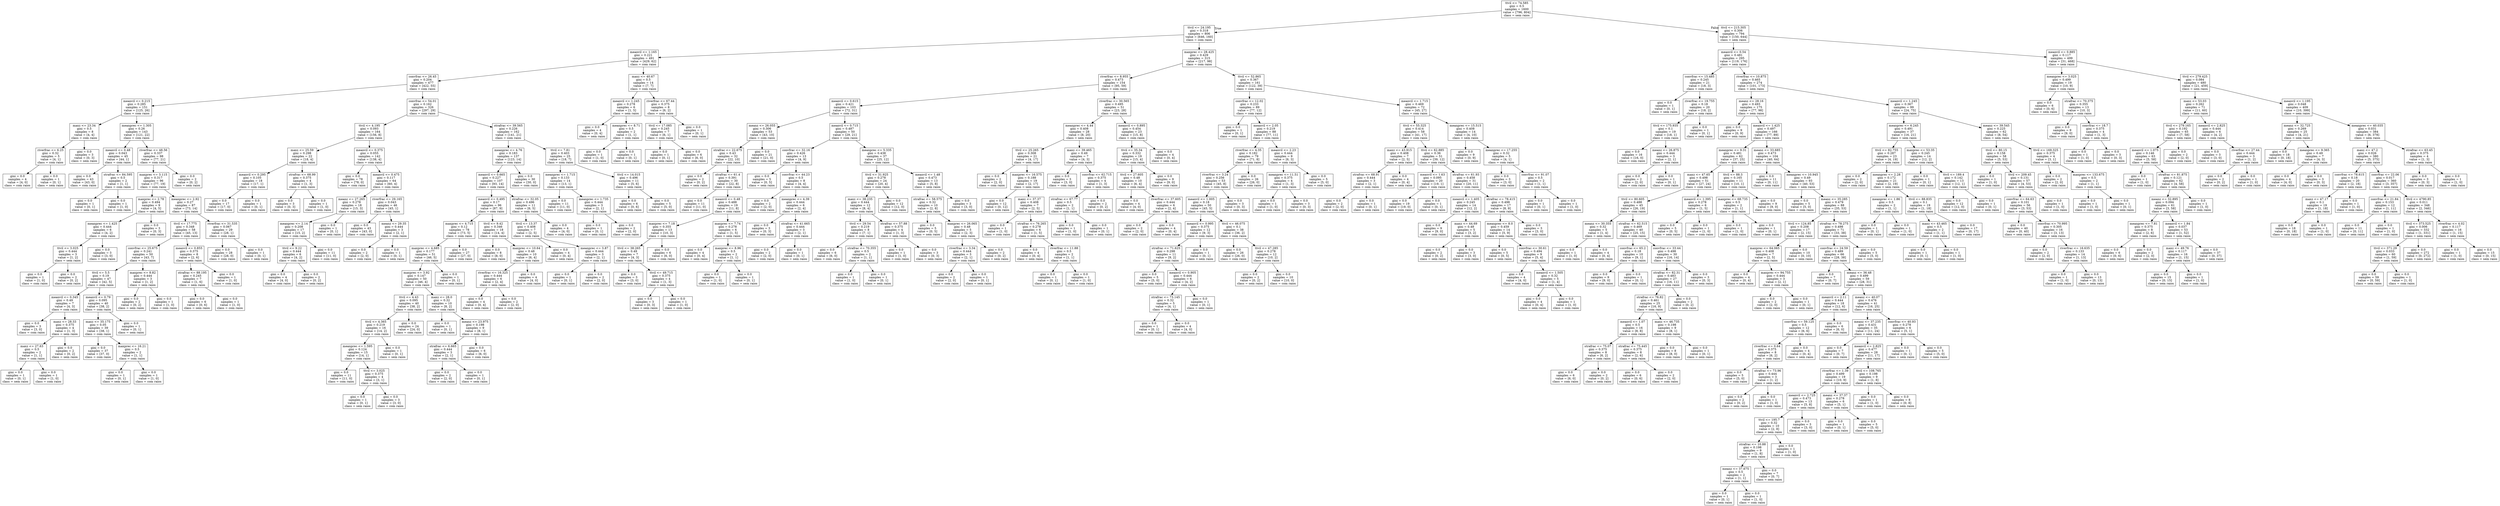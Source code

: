 digraph Tree {
node [shape=box] ;
0 [label="ttvil <= 74.585\ngini = 0.5\nsamples = 1600\nvalue = [796, 804]\nclass = sem raios"] ;
1 [label="ttvil <= 24.195\ngini = 0.318\nsamples = 806\nvalue = [646, 160]\nclass = com raios"] ;
0 -> 1 [labeldistance=2.5, labelangle=45, headlabel="True"] ;
2 [label="meanvil <= 1.165\ngini = 0.221\nsamples = 491\nvalue = [429, 62]\nclass = com raios"] ;
1 -> 2 ;
3 [label="convfrac <= 26.45\ngini = 0.204\nsamples = 477\nvalue = [422, 55]\nclass = com raios"] ;
2 -> 3 ;
4 [label="meanvil <= 0.215\ngini = 0.285\nsamples = 151\nvalue = [125, 26]\nclass = com raios"] ;
3 -> 4 ;
5 [label="maxz <= 23.34\ngini = 0.5\nsamples = 8\nvalue = [4, 4]\nclass = com raios"] ;
4 -> 5 ;
6 [label="riverfrac <= 6.25\ngini = 0.32\nsamples = 5\nvalue = [4, 1]\nclass = com raios"] ;
5 -> 6 ;
7 [label="gini = 0.0\nsamples = 4\nvalue = [4, 0]\nclass = com raios"] ;
6 -> 7 ;
8 [label="gini = 0.0\nsamples = 1\nvalue = [0, 1]\nclass = sem raios"] ;
6 -> 8 ;
9 [label="gini = 0.0\nsamples = 3\nvalue = [0, 3]\nclass = sem raios"] ;
5 -> 9 ;
10 [label="meanprec <= 1.305\ngini = 0.26\nsamples = 143\nvalue = [121, 22]\nclass = com raios"] ;
4 -> 10 ;
11 [label="meanvil <= 0.48\ngini = 0.043\nsamples = 45\nvalue = [44, 1]\nclass = com raios"] ;
10 -> 11 ;
12 [label="gini = 0.0\nsamples = 43\nvalue = [43, 0]\nclass = com raios"] ;
11 -> 12 ;
13 [label="strafrac <= 84.595\ngini = 0.5\nsamples = 2\nvalue = [1, 1]\nclass = com raios"] ;
11 -> 13 ;
14 [label="gini = 0.0\nsamples = 1\nvalue = [0, 1]\nclass = sem raios"] ;
13 -> 14 ;
15 [label="gini = 0.0\nsamples = 1\nvalue = [1, 0]\nclass = com raios"] ;
13 -> 15 ;
16 [label="riverfrac <= 48.56\ngini = 0.337\nsamples = 98\nvalue = [77, 21]\nclass = com raios"] ;
10 -> 16 ;
17 [label="maxprec <= 3.115\ngini = 0.317\nsamples = 96\nvalue = [77, 19]\nclass = com raios"] ;
16 -> 17 ;
18 [label="maxprec <= 2.78\ngini = 0.494\nsamples = 9\nvalue = [4, 5]\nclass = sem raios"] ;
17 -> 18 ;
19 [label="meanprec <= 1.425\ngini = 0.444\nsamples = 6\nvalue = [4, 2]\nclass = com raios"] ;
18 -> 19 ;
20 [label="ttvil <= 3.025\ngini = 0.444\nsamples = 3\nvalue = [1, 2]\nclass = sem raios"] ;
19 -> 20 ;
21 [label="gini = 0.0\nsamples = 1\nvalue = [1, 0]\nclass = com raios"] ;
20 -> 21 ;
22 [label="gini = 0.0\nsamples = 2\nvalue = [0, 2]\nclass = sem raios"] ;
20 -> 22 ;
23 [label="gini = 0.0\nsamples = 3\nvalue = [3, 0]\nclass = com raios"] ;
19 -> 23 ;
24 [label="gini = 0.0\nsamples = 3\nvalue = [0, 3]\nclass = sem raios"] ;
18 -> 24 ;
25 [label="meanprec <= 2.92\ngini = 0.27\nsamples = 87\nvalue = [73, 14]\nclass = com raios"] ;
17 -> 25 ;
26 [label="ttvil <= 17.775\ngini = 0.348\nsamples = 58\nvalue = [45, 13]\nclass = com raios"] ;
25 -> 26 ;
27 [label="convfrac <= 25.675\ngini = 0.241\nsamples = 50\nvalue = [43, 7]\nclass = com raios"] ;
26 -> 27 ;
28 [label="ttvil <= 5.5\ngini = 0.19\nsamples = 47\nvalue = [42, 5]\nclass = com raios"] ;
27 -> 28 ;
29 [label="meanvil <= 0.345\ngini = 0.49\nsamples = 7\nvalue = [4, 3]\nclass = com raios"] ;
28 -> 29 ;
30 [label="gini = 0.0\nsamples = 3\nvalue = [3, 0]\nclass = com raios"] ;
29 -> 30 ;
31 [label="maxz <= 28.33\ngini = 0.375\nsamples = 4\nvalue = [1, 3]\nclass = sem raios"] ;
29 -> 31 ;
32 [label="maxz <= 27.63\ngini = 0.5\nsamples = 2\nvalue = [1, 1]\nclass = com raios"] ;
31 -> 32 ;
33 [label="gini = 0.0\nsamples = 1\nvalue = [0, 1]\nclass = sem raios"] ;
32 -> 33 ;
34 [label="gini = 0.0\nsamples = 1\nvalue = [1, 0]\nclass = com raios"] ;
32 -> 34 ;
35 [label="gini = 0.0\nsamples = 2\nvalue = [0, 2]\nclass = sem raios"] ;
31 -> 35 ;
36 [label="meanvil <= 0.79\ngini = 0.095\nsamples = 40\nvalue = [38, 2]\nclass = com raios"] ;
28 -> 36 ;
37 [label="maxz <= 35.175\ngini = 0.05\nsamples = 39\nvalue = [38, 1]\nclass = com raios"] ;
36 -> 37 ;
38 [label="gini = 0.0\nsamples = 37\nvalue = [37, 0]\nclass = com raios"] ;
37 -> 38 ;
39 [label="maxprec <= 16.21\ngini = 0.5\nsamples = 2\nvalue = [1, 1]\nclass = com raios"] ;
37 -> 39 ;
40 [label="gini = 0.0\nsamples = 1\nvalue = [0, 1]\nclass = sem raios"] ;
39 -> 40 ;
41 [label="gini = 0.0\nsamples = 1\nvalue = [1, 0]\nclass = com raios"] ;
39 -> 41 ;
42 [label="gini = 0.0\nsamples = 1\nvalue = [0, 1]\nclass = sem raios"] ;
36 -> 42 ;
43 [label="maxprec <= 8.82\ngini = 0.444\nsamples = 3\nvalue = [1, 2]\nclass = sem raios"] ;
27 -> 43 ;
44 [label="gini = 0.0\nsamples = 2\nvalue = [0, 2]\nclass = sem raios"] ;
43 -> 44 ;
45 [label="gini = 0.0\nsamples = 1\nvalue = [1, 0]\nclass = com raios"] ;
43 -> 45 ;
46 [label="meanvil <= 0.855\ngini = 0.375\nsamples = 8\nvalue = [2, 6]\nclass = sem raios"] ;
26 -> 46 ;
47 [label="strafrac <= 88.195\ngini = 0.245\nsamples = 7\nvalue = [1, 6]\nclass = sem raios"] ;
46 -> 47 ;
48 [label="gini = 0.0\nsamples = 6\nvalue = [0, 6]\nclass = sem raios"] ;
47 -> 48 ;
49 [label="gini = 0.0\nsamples = 1\nvalue = [1, 0]\nclass = com raios"] ;
47 -> 49 ;
50 [label="gini = 0.0\nsamples = 1\nvalue = [1, 0]\nclass = com raios"] ;
46 -> 50 ;
51 [label="riverfrac <= 31.535\ngini = 0.067\nsamples = 29\nvalue = [28, 1]\nclass = com raios"] ;
25 -> 51 ;
52 [label="gini = 0.0\nsamples = 28\nvalue = [28, 0]\nclass = com raios"] ;
51 -> 52 ;
53 [label="gini = 0.0\nsamples = 1\nvalue = [0, 1]\nclass = sem raios"] ;
51 -> 53 ;
54 [label="gini = 0.0\nsamples = 2\nvalue = [0, 2]\nclass = sem raios"] ;
16 -> 54 ;
55 [label="convfrac <= 54.01\ngini = 0.162\nsamples = 326\nvalue = [297, 29]\nclass = com raios"] ;
3 -> 55 ;
56 [label="ttvil <= 4.195\ngini = 0.093\nsamples = 164\nvalue = [156, 8]\nclass = com raios"] ;
55 -> 56 ;
57 [label="maxz <= 25.59\ngini = 0.298\nsamples = 22\nvalue = [18, 4]\nclass = com raios"] ;
56 -> 57 ;
58 [label="meanvil <= 0.295\ngini = 0.105\nsamples = 18\nvalue = [17, 1]\nclass = com raios"] ;
57 -> 58 ;
59 [label="gini = 0.0\nsamples = 17\nvalue = [17, 0]\nclass = com raios"] ;
58 -> 59 ;
60 [label="gini = 0.0\nsamples = 1\nvalue = [0, 1]\nclass = sem raios"] ;
58 -> 60 ;
61 [label="strafrac <= 68.99\ngini = 0.375\nsamples = 4\nvalue = [1, 3]\nclass = sem raios"] ;
57 -> 61 ;
62 [label="gini = 0.0\nsamples = 3\nvalue = [0, 3]\nclass = sem raios"] ;
61 -> 62 ;
63 [label="gini = 0.0\nsamples = 1\nvalue = [1, 0]\nclass = com raios"] ;
61 -> 63 ;
64 [label="meanvil <= 0.375\ngini = 0.055\nsamples = 142\nvalue = [138, 4]\nclass = com raios"] ;
56 -> 64 ;
65 [label="gini = 0.0\nsamples = 78\nvalue = [78, 0]\nclass = com raios"] ;
64 -> 65 ;
66 [label="meanvil <= 0.475\ngini = 0.117\nsamples = 64\nvalue = [60, 4]\nclass = com raios"] ;
64 -> 66 ;
67 [label="meanz <= 27.265\ngini = 0.278\nsamples = 18\nvalue = [15, 3]\nclass = com raios"] ;
66 -> 67 ;
68 [label="meanprec <= 2.14\ngini = 0.208\nsamples = 17\nvalue = [15, 2]\nclass = com raios"] ;
67 -> 68 ;
69 [label="ttvil <= 9.22\ngini = 0.444\nsamples = 6\nvalue = [4, 2]\nclass = com raios"] ;
68 -> 69 ;
70 [label="gini = 0.0\nsamples = 4\nvalue = [4, 0]\nclass = com raios"] ;
69 -> 70 ;
71 [label="gini = 0.0\nsamples = 2\nvalue = [0, 2]\nclass = sem raios"] ;
69 -> 71 ;
72 [label="gini = 0.0\nsamples = 11\nvalue = [11, 0]\nclass = com raios"] ;
68 -> 72 ;
73 [label="gini = 0.0\nsamples = 1\nvalue = [0, 1]\nclass = sem raios"] ;
67 -> 73 ;
74 [label="riverfrac <= 29.165\ngini = 0.043\nsamples = 46\nvalue = [45, 1]\nclass = com raios"] ;
66 -> 74 ;
75 [label="gini = 0.0\nsamples = 43\nvalue = [43, 0]\nclass = com raios"] ;
74 -> 75 ;
76 [label="meanz <= 29.35\ngini = 0.444\nsamples = 3\nvalue = [2, 1]\nclass = com raios"] ;
74 -> 76 ;
77 [label="gini = 0.0\nsamples = 2\nvalue = [2, 0]\nclass = com raios"] ;
76 -> 77 ;
78 [label="gini = 0.0\nsamples = 1\nvalue = [0, 1]\nclass = sem raios"] ;
76 -> 78 ;
79 [label="strafrac <= 39.565\ngini = 0.226\nsamples = 162\nvalue = [141, 21]\nclass = com raios"] ;
55 -> 79 ;
80 [label="meanprec <= 4.76\ngini = 0.183\nsamples = 137\nvalue = [123, 14]\nclass = com raios"] ;
79 -> 80 ;
81 [label="meanvil <= 0.665\ngini = 0.227\nsamples = 107\nvalue = [93, 14]\nclass = com raios"] ;
80 -> 81 ;
82 [label="meanvil <= 0.495\ngini = 0.17\nsamples = 96\nvalue = [87, 9]\nclass = com raios"] ;
81 -> 82 ;
83 [label="maxprec <= 4.715\ngini = 0.12\nsamples = 78\nvalue = [73, 5]\nclass = com raios"] ;
82 -> 83 ;
84 [label="maxprec <= 4.685\ngini = 0.177\nsamples = 51\nvalue = [46, 5]\nclass = com raios"] ;
83 -> 84 ;
85 [label="maxprec <= 3.92\ngini = 0.147\nsamples = 50\nvalue = [46, 4]\nclass = com raios"] ;
84 -> 85 ;
86 [label="ttvil <= 4.43\ngini = 0.095\nsamples = 40\nvalue = [38, 2]\nclass = com raios"] ;
85 -> 86 ;
87 [label="ttvil <= 4.365\ngini = 0.219\nsamples = 16\nvalue = [14, 2]\nclass = com raios"] ;
86 -> 87 ;
88 [label="meanprec <= 1.595\ngini = 0.124\nsamples = 15\nvalue = [14, 1]\nclass = com raios"] ;
87 -> 88 ;
89 [label="gini = 0.0\nsamples = 11\nvalue = [11, 0]\nclass = com raios"] ;
88 -> 89 ;
90 [label="ttvil <= 3.025\ngini = 0.375\nsamples = 4\nvalue = [3, 1]\nclass = com raios"] ;
88 -> 90 ;
91 [label="gini = 0.0\nsamples = 1\nvalue = [0, 1]\nclass = sem raios"] ;
90 -> 91 ;
92 [label="gini = 0.0\nsamples = 3\nvalue = [3, 0]\nclass = com raios"] ;
90 -> 92 ;
93 [label="gini = 0.0\nsamples = 1\nvalue = [0, 1]\nclass = sem raios"] ;
87 -> 93 ;
94 [label="gini = 0.0\nsamples = 24\nvalue = [24, 0]\nclass = com raios"] ;
86 -> 94 ;
95 [label="maxz <= 28.0\ngini = 0.32\nsamples = 10\nvalue = [8, 2]\nclass = com raios"] ;
85 -> 95 ;
96 [label="gini = 0.0\nsamples = 1\nvalue = [0, 1]\nclass = sem raios"] ;
95 -> 96 ;
97 [label="meanz <= 23.975\ngini = 0.198\nsamples = 9\nvalue = [8, 1]\nclass = com raios"] ;
95 -> 97 ;
98 [label="strafrac <= 6.665\ngini = 0.444\nsamples = 3\nvalue = [2, 1]\nclass = com raios"] ;
97 -> 98 ;
99 [label="gini = 0.0\nsamples = 2\nvalue = [2, 0]\nclass = com raios"] ;
98 -> 99 ;
100 [label="gini = 0.0\nsamples = 1\nvalue = [0, 1]\nclass = sem raios"] ;
98 -> 100 ;
101 [label="gini = 0.0\nsamples = 6\nvalue = [6, 0]\nclass = com raios"] ;
97 -> 101 ;
102 [label="gini = 0.0\nsamples = 1\nvalue = [0, 1]\nclass = sem raios"] ;
84 -> 102 ;
103 [label="gini = 0.0\nsamples = 27\nvalue = [27, 0]\nclass = com raios"] ;
83 -> 103 ;
104 [label="ttvil <= 9.42\ngini = 0.346\nsamples = 18\nvalue = [14, 4]\nclass = com raios"] ;
82 -> 104 ;
105 [label="gini = 0.0\nsamples = 8\nvalue = [8, 0]\nclass = com raios"] ;
104 -> 105 ;
106 [label="maxprec <= 10.64\ngini = 0.48\nsamples = 10\nvalue = [6, 4]\nclass = com raios"] ;
104 -> 106 ;
107 [label="riverfrac <= 16.325\ngini = 0.444\nsamples = 6\nvalue = [2, 4]\nclass = sem raios"] ;
106 -> 107 ;
108 [label="gini = 0.0\nsamples = 4\nvalue = [0, 4]\nclass = sem raios"] ;
107 -> 108 ;
109 [label="gini = 0.0\nsamples = 2\nvalue = [2, 0]\nclass = com raios"] ;
107 -> 109 ;
110 [label="gini = 0.0\nsamples = 4\nvalue = [4, 0]\nclass = com raios"] ;
106 -> 110 ;
111 [label="strafrac <= 32.05\ngini = 0.496\nsamples = 11\nvalue = [6, 5]\nclass = com raios"] ;
81 -> 111 ;
112 [label="ttvil <= 13.37\ngini = 0.408\nsamples = 7\nvalue = [2, 5]\nclass = sem raios"] ;
111 -> 112 ;
113 [label="gini = 0.0\nsamples = 4\nvalue = [0, 4]\nclass = sem raios"] ;
112 -> 113 ;
114 [label="meanprec <= 3.87\ngini = 0.444\nsamples = 3\nvalue = [2, 1]\nclass = com raios"] ;
112 -> 114 ;
115 [label="gini = 0.0\nsamples = 1\nvalue = [0, 1]\nclass = sem raios"] ;
114 -> 115 ;
116 [label="gini = 0.0\nsamples = 2\nvalue = [2, 0]\nclass = com raios"] ;
114 -> 116 ;
117 [label="gini = 0.0\nsamples = 4\nvalue = [4, 0]\nclass = com raios"] ;
111 -> 117 ;
118 [label="gini = 0.0\nsamples = 30\nvalue = [30, 0]\nclass = com raios"] ;
80 -> 118 ;
119 [label="ttvil <= 7.81\ngini = 0.403\nsamples = 25\nvalue = [18, 7]\nclass = com raios"] ;
79 -> 119 ;
120 [label="meanprec <= 1.715\ngini = 0.133\nsamples = 14\nvalue = [13, 1]\nclass = com raios"] ;
119 -> 120 ;
121 [label="gini = 0.0\nsamples = 11\nvalue = [11, 0]\nclass = com raios"] ;
120 -> 121 ;
122 [label="meanprec <= 1.735\ngini = 0.444\nsamples = 3\nvalue = [2, 1]\nclass = com raios"] ;
120 -> 122 ;
123 [label="gini = 0.0\nsamples = 1\nvalue = [0, 1]\nclass = sem raios"] ;
122 -> 123 ;
124 [label="gini = 0.0\nsamples = 2\nvalue = [2, 0]\nclass = com raios"] ;
122 -> 124 ;
125 [label="ttvil <= 14.015\ngini = 0.496\nsamples = 11\nvalue = [5, 6]\nclass = sem raios"] ;
119 -> 125 ;
126 [label="gini = 0.0\nsamples = 6\nvalue = [0, 6]\nclass = sem raios"] ;
125 -> 126 ;
127 [label="gini = 0.0\nsamples = 5\nvalue = [5, 0]\nclass = com raios"] ;
125 -> 127 ;
128 [label="maxz <= 40.67\ngini = 0.5\nsamples = 14\nvalue = [7, 7]\nclass = com raios"] ;
2 -> 128 ;
129 [label="meanvil <= 1.245\ngini = 0.278\nsamples = 6\nvalue = [1, 5]\nclass = sem raios"] ;
128 -> 129 ;
130 [label="gini = 0.0\nsamples = 4\nvalue = [0, 4]\nclass = sem raios"] ;
129 -> 130 ;
131 [label="meanprec <= 8.71\ngini = 0.5\nsamples = 2\nvalue = [1, 1]\nclass = com raios"] ;
129 -> 131 ;
132 [label="gini = 0.0\nsamples = 1\nvalue = [1, 0]\nclass = com raios"] ;
131 -> 132 ;
133 [label="gini = 0.0\nsamples = 1\nvalue = [0, 1]\nclass = sem raios"] ;
131 -> 133 ;
134 [label="riverfrac <= 67.44\ngini = 0.375\nsamples = 8\nvalue = [6, 2]\nclass = com raios"] ;
128 -> 134 ;
135 [label="ttvil <= 17.085\ngini = 0.245\nsamples = 7\nvalue = [6, 1]\nclass = com raios"] ;
134 -> 135 ;
136 [label="gini = 0.0\nsamples = 1\nvalue = [0, 1]\nclass = sem raios"] ;
135 -> 136 ;
137 [label="gini = 0.0\nsamples = 6\nvalue = [6, 0]\nclass = com raios"] ;
135 -> 137 ;
138 [label="gini = 0.0\nsamples = 1\nvalue = [0, 1]\nclass = sem raios"] ;
134 -> 138 ;
139 [label="maxprec <= 28.425\ngini = 0.429\nsamples = 315\nvalue = [217, 98]\nclass = com raios"] ;
1 -> 139 ;
140 [label="riverfrac <= 8.955\ngini = 0.473\nsamples = 154\nvalue = [95, 59]\nclass = com raios"] ;
139 -> 140 ;
141 [label="meanvil <= 0.615\ngini = 0.421\nsamples = 103\nvalue = [72, 31]\nclass = com raios"] ;
140 -> 141 ;
142 [label="meanz <= 26.055\ngini = 0.306\nsamples = 53\nvalue = [43, 10]\nclass = com raios"] ;
141 -> 142 ;
143 [label="strafrac <= 22.675\ngini = 0.43\nsamples = 32\nvalue = [22, 10]\nclass = com raios"] ;
142 -> 143 ;
144 [label="gini = 0.0\nsamples = 2\nvalue = [0, 2]\nclass = sem raios"] ;
143 -> 144 ;
145 [label="strafrac <= 61.4\ngini = 0.391\nsamples = 30\nvalue = [22, 8]\nclass = com raios"] ;
143 -> 145 ;
146 [label="gini = 0.0\nsamples = 11\nvalue = [11, 0]\nclass = com raios"] ;
145 -> 146 ;
147 [label="meanvil <= 0.48\ngini = 0.488\nsamples = 19\nvalue = [11, 8]\nclass = com raios"] ;
145 -> 147 ;
148 [label="maxprec <= 7.18\ngini = 0.355\nsamples = 13\nvalue = [10, 3]\nclass = com raios"] ;
147 -> 148 ;
149 [label="ttvil <= 38.265\ngini = 0.49\nsamples = 7\nvalue = [4, 3]\nclass = com raios"] ;
148 -> 149 ;
150 [label="gini = 0.0\nsamples = 3\nvalue = [3, 0]\nclass = com raios"] ;
149 -> 150 ;
151 [label="ttvil <= 49.715\ngini = 0.375\nsamples = 4\nvalue = [1, 3]\nclass = sem raios"] ;
149 -> 151 ;
152 [label="gini = 0.0\nsamples = 3\nvalue = [0, 3]\nclass = sem raios"] ;
151 -> 152 ;
153 [label="gini = 0.0\nsamples = 1\nvalue = [1, 0]\nclass = com raios"] ;
151 -> 153 ;
154 [label="gini = 0.0\nsamples = 6\nvalue = [6, 0]\nclass = com raios"] ;
148 -> 154 ;
155 [label="maxprec <= 7.74\ngini = 0.278\nsamples = 6\nvalue = [1, 5]\nclass = sem raios"] ;
147 -> 155 ;
156 [label="gini = 0.0\nsamples = 4\nvalue = [0, 4]\nclass = sem raios"] ;
155 -> 156 ;
157 [label="maxprec <= 8.96\ngini = 0.5\nsamples = 2\nvalue = [1, 1]\nclass = com raios"] ;
155 -> 157 ;
158 [label="gini = 0.0\nsamples = 1\nvalue = [1, 0]\nclass = com raios"] ;
157 -> 158 ;
159 [label="gini = 0.0\nsamples = 1\nvalue = [0, 1]\nclass = sem raios"] ;
157 -> 159 ;
160 [label="gini = 0.0\nsamples = 21\nvalue = [21, 0]\nclass = com raios"] ;
142 -> 160 ;
161 [label="meanvil <= 0.715\ngini = 0.487\nsamples = 50\nvalue = [29, 21]\nclass = com raios"] ;
141 -> 161 ;
162 [label="convfrac <= 32.16\ngini = 0.426\nsamples = 13\nvalue = [4, 9]\nclass = sem raios"] ;
161 -> 162 ;
163 [label="gini = 0.0\nsamples = 5\nvalue = [0, 5]\nclass = sem raios"] ;
162 -> 163 ;
164 [label="convfrac <= 44.23\ngini = 0.5\nsamples = 8\nvalue = [4, 4]\nclass = com raios"] ;
162 -> 164 ;
165 [label="gini = 0.0\nsamples = 2\nvalue = [2, 0]\nclass = com raios"] ;
164 -> 165 ;
166 [label="meanprec <= 4.39\ngini = 0.444\nsamples = 6\nvalue = [2, 4]\nclass = sem raios"] ;
164 -> 166 ;
167 [label="gini = 0.0\nsamples = 3\nvalue = [0, 3]\nclass = sem raios"] ;
166 -> 167 ;
168 [label="strafrac <= 41.665\ngini = 0.444\nsamples = 3\nvalue = [2, 1]\nclass = com raios"] ;
166 -> 168 ;
169 [label="gini = 0.0\nsamples = 2\nvalue = [2, 0]\nclass = com raios"] ;
168 -> 169 ;
170 [label="gini = 0.0\nsamples = 1\nvalue = [0, 1]\nclass = sem raios"] ;
168 -> 170 ;
171 [label="meanprec <= 5.335\ngini = 0.438\nsamples = 37\nvalue = [25, 12]\nclass = com raios"] ;
161 -> 171 ;
172 [label="ttvil <= 31.925\ngini = 0.278\nsamples = 24\nvalue = [20, 4]\nclass = com raios"] ;
171 -> 172 ;
173 [label="maxz <= 38.235\ngini = 0.444\nsamples = 12\nvalue = [8, 4]\nclass = com raios"] ;
172 -> 173 ;
174 [label="ttvil <= 29.54\ngini = 0.219\nsamples = 8\nvalue = [7, 1]\nclass = com raios"] ;
173 -> 174 ;
175 [label="gini = 0.0\nsamples = 6\nvalue = [6, 0]\nclass = com raios"] ;
174 -> 175 ;
176 [label="strafrac <= 70.355\ngini = 0.5\nsamples = 2\nvalue = [1, 1]\nclass = com raios"] ;
174 -> 176 ;
177 [label="gini = 0.0\nsamples = 1\nvalue = [1, 0]\nclass = com raios"] ;
176 -> 177 ;
178 [label="gini = 0.0\nsamples = 1\nvalue = [0, 1]\nclass = sem raios"] ;
176 -> 178 ;
179 [label="strafrac <= 57.88\ngini = 0.375\nsamples = 4\nvalue = [1, 3]\nclass = sem raios"] ;
173 -> 179 ;
180 [label="gini = 0.0\nsamples = 1\nvalue = [1, 0]\nclass = com raios"] ;
179 -> 180 ;
181 [label="gini = 0.0\nsamples = 3\nvalue = [0, 3]\nclass = sem raios"] ;
179 -> 181 ;
182 [label="gini = 0.0\nsamples = 12\nvalue = [12, 0]\nclass = com raios"] ;
172 -> 182 ;
183 [label="meanvil <= 1.48\ngini = 0.473\nsamples = 13\nvalue = [5, 8]\nclass = sem raios"] ;
171 -> 183 ;
184 [label="strafrac <= 58.575\ngini = 0.32\nsamples = 10\nvalue = [2, 8]\nclass = sem raios"] ;
183 -> 184 ;
185 [label="gini = 0.0\nsamples = 5\nvalue = [0, 5]\nclass = sem raios"] ;
184 -> 185 ;
186 [label="maxprec <= 26.065\ngini = 0.48\nsamples = 5\nvalue = [2, 3]\nclass = sem raios"] ;
184 -> 186 ;
187 [label="riverfrac <= 3.34\ngini = 0.444\nsamples = 3\nvalue = [2, 1]\nclass = com raios"] ;
186 -> 187 ;
188 [label="gini = 0.0\nsamples = 2\nvalue = [2, 0]\nclass = com raios"] ;
187 -> 188 ;
189 [label="gini = 0.0\nsamples = 1\nvalue = [0, 1]\nclass = sem raios"] ;
187 -> 189 ;
190 [label="gini = 0.0\nsamples = 2\nvalue = [0, 2]\nclass = sem raios"] ;
186 -> 190 ;
191 [label="gini = 0.0\nsamples = 3\nvalue = [3, 0]\nclass = com raios"] ;
183 -> 191 ;
192 [label="riverfrac <= 30.565\ngini = 0.495\nsamples = 51\nvalue = [23, 28]\nclass = sem raios"] ;
140 -> 192 ;
193 [label="meanprec <= 4.44\ngini = 0.408\nsamples = 28\nvalue = [8, 20]\nclass = sem raios"] ;
192 -> 193 ;
194 [label="ttvil <= 25.265\ngini = 0.308\nsamples = 21\nvalue = [4, 17]\nclass = sem raios"] ;
193 -> 194 ;
195 [label="gini = 0.0\nsamples = 2\nvalue = [2, 0]\nclass = com raios"] ;
194 -> 195 ;
196 [label="maxprec <= 16.575\ngini = 0.188\nsamples = 19\nvalue = [2, 17]\nclass = sem raios"] ;
194 -> 196 ;
197 [label="gini = 0.0\nsamples = 12\nvalue = [0, 12]\nclass = sem raios"] ;
196 -> 197 ;
198 [label="maxz <= 37.37\ngini = 0.408\nsamples = 7\nvalue = [2, 5]\nclass = sem raios"] ;
196 -> 198 ;
199 [label="gini = 0.0\nsamples = 1\nvalue = [1, 0]\nclass = com raios"] ;
198 -> 199 ;
200 [label="strafrac <= 76.265\ngini = 0.278\nsamples = 6\nvalue = [1, 5]\nclass = sem raios"] ;
198 -> 200 ;
201 [label="gini = 0.0\nsamples = 4\nvalue = [0, 4]\nclass = sem raios"] ;
200 -> 201 ;
202 [label="riverfrac <= 11.88\ngini = 0.5\nsamples = 2\nvalue = [1, 1]\nclass = com raios"] ;
200 -> 202 ;
203 [label="gini = 0.0\nsamples = 1\nvalue = [0, 1]\nclass = sem raios"] ;
202 -> 203 ;
204 [label="gini = 0.0\nsamples = 1\nvalue = [1, 0]\nclass = com raios"] ;
202 -> 204 ;
205 [label="maxz <= 39.465\ngini = 0.49\nsamples = 7\nvalue = [4, 3]\nclass = com raios"] ;
193 -> 205 ;
206 [label="gini = 0.0\nsamples = 3\nvalue = [3, 0]\nclass = com raios"] ;
205 -> 206 ;
207 [label="convfrac <= 62.715\ngini = 0.375\nsamples = 4\nvalue = [1, 3]\nclass = sem raios"] ;
205 -> 207 ;
208 [label="strafrac <= 67.77\ngini = 0.5\nsamples = 2\nvalue = [1, 1]\nclass = com raios"] ;
207 -> 208 ;
209 [label="gini = 0.0\nsamples = 1\nvalue = [1, 0]\nclass = com raios"] ;
208 -> 209 ;
210 [label="gini = 0.0\nsamples = 1\nvalue = [0, 1]\nclass = sem raios"] ;
208 -> 210 ;
211 [label="gini = 0.0\nsamples = 2\nvalue = [0, 2]\nclass = sem raios"] ;
207 -> 211 ;
212 [label="meanvil <= 0.895\ngini = 0.454\nsamples = 23\nvalue = [15, 8]\nclass = com raios"] ;
192 -> 212 ;
213 [label="ttvil <= 35.34\ngini = 0.332\nsamples = 19\nvalue = [15, 4]\nclass = com raios"] ;
212 -> 213 ;
214 [label="ttvil <= 27.605\ngini = 0.48\nsamples = 10\nvalue = [6, 4]\nclass = com raios"] ;
213 -> 214 ;
215 [label="gini = 0.0\nsamples = 4\nvalue = [4, 0]\nclass = com raios"] ;
214 -> 215 ;
216 [label="riverfrac <= 37.605\ngini = 0.444\nsamples = 6\nvalue = [2, 4]\nclass = sem raios"] ;
214 -> 216 ;
217 [label="gini = 0.0\nsamples = 2\nvalue = [2, 0]\nclass = com raios"] ;
216 -> 217 ;
218 [label="gini = 0.0\nsamples = 4\nvalue = [0, 4]\nclass = sem raios"] ;
216 -> 218 ;
219 [label="gini = 0.0\nsamples = 9\nvalue = [9, 0]\nclass = com raios"] ;
213 -> 219 ;
220 [label="gini = 0.0\nsamples = 4\nvalue = [0, 4]\nclass = sem raios"] ;
212 -> 220 ;
221 [label="ttvil <= 52.865\ngini = 0.367\nsamples = 161\nvalue = [122, 39]\nclass = com raios"] ;
139 -> 221 ;
222 [label="convfrac <= 12.02\ngini = 0.233\nsamples = 89\nvalue = [77, 12]\nclass = com raios"] ;
221 -> 222 ;
223 [label="gini = 0.0\nsamples = 1\nvalue = [0, 1]\nclass = sem raios"] ;
222 -> 223 ;
224 [label="meanvil <= 2.05\ngini = 0.219\nsamples = 88\nvalue = [77, 11]\nclass = com raios"] ;
222 -> 224 ;
225 [label="riverfrac <= 4.35\ngini = 0.182\nsamples = 79\nvalue = [71, 8]\nclass = com raios"] ;
224 -> 225 ;
226 [label="riverfrac <= 3.24\ngini = 0.256\nsamples = 53\nvalue = [45, 8]\nclass = com raios"] ;
225 -> 226 ;
227 [label="meanvil <= 1.005\ngini = 0.18\nsamples = 50\nvalue = [45, 5]\nclass = com raios"] ;
226 -> 227 ;
228 [label="meanvil <= 0.995\ngini = 0.375\nsamples = 12\nvalue = [9, 3]\nclass = com raios"] ;
227 -> 228 ;
229 [label="strafrac <= 71.625\ngini = 0.298\nsamples = 11\nvalue = [9, 2]\nclass = com raios"] ;
228 -> 229 ;
230 [label="gini = 0.0\nsamples = 5\nvalue = [5, 0]\nclass = com raios"] ;
229 -> 230 ;
231 [label="meanvil <= 0.905\ngini = 0.444\nsamples = 6\nvalue = [4, 2]\nclass = com raios"] ;
229 -> 231 ;
232 [label="strafrac <= 73.145\ngini = 0.32\nsamples = 5\nvalue = [4, 1]\nclass = com raios"] ;
231 -> 232 ;
233 [label="gini = 0.0\nsamples = 1\nvalue = [0, 1]\nclass = sem raios"] ;
232 -> 233 ;
234 [label="gini = 0.0\nsamples = 4\nvalue = [4, 0]\nclass = com raios"] ;
232 -> 234 ;
235 [label="gini = 0.0\nsamples = 1\nvalue = [0, 1]\nclass = sem raios"] ;
231 -> 235 ;
236 [label="gini = 0.0\nsamples = 1\nvalue = [0, 1]\nclass = sem raios"] ;
228 -> 236 ;
237 [label="ttvil <= 46.075\ngini = 0.1\nsamples = 38\nvalue = [36, 2]\nclass = com raios"] ;
227 -> 237 ;
238 [label="gini = 0.0\nsamples = 26\nvalue = [26, 0]\nclass = com raios"] ;
237 -> 238 ;
239 [label="ttvil <= 47.285\ngini = 0.278\nsamples = 12\nvalue = [10, 2]\nclass = com raios"] ;
237 -> 239 ;
240 [label="gini = 0.0\nsamples = 2\nvalue = [0, 2]\nclass = sem raios"] ;
239 -> 240 ;
241 [label="gini = 0.0\nsamples = 10\nvalue = [10, 0]\nclass = com raios"] ;
239 -> 241 ;
242 [label="gini = 0.0\nsamples = 3\nvalue = [0, 3]\nclass = sem raios"] ;
226 -> 242 ;
243 [label="gini = 0.0\nsamples = 26\nvalue = [26, 0]\nclass = com raios"] ;
225 -> 243 ;
244 [label="meanvil <= 2.23\ngini = 0.444\nsamples = 9\nvalue = [6, 3]\nclass = com raios"] ;
224 -> 244 ;
245 [label="meanprec <= 11.51\ngini = 0.375\nsamples = 4\nvalue = [1, 3]\nclass = sem raios"] ;
244 -> 245 ;
246 [label="gini = 0.0\nsamples = 1\nvalue = [1, 0]\nclass = com raios"] ;
245 -> 246 ;
247 [label="gini = 0.0\nsamples = 3\nvalue = [0, 3]\nclass = sem raios"] ;
245 -> 247 ;
248 [label="gini = 0.0\nsamples = 5\nvalue = [5, 0]\nclass = com raios"] ;
244 -> 248 ;
249 [label="meanvil <= 1.715\ngini = 0.469\nsamples = 72\nvalue = [45, 27]\nclass = com raios"] ;
221 -> 249 ;
250 [label="ttvil <= 55.325\ngini = 0.414\nsamples = 58\nvalue = [41, 17]\nclass = com raios"] ;
249 -> 250 ;
251 [label="maxz <= 43.915\ngini = 0.408\nsamples = 7\nvalue = [2, 5]\nclass = sem raios"] ;
250 -> 251 ;
252 [label="strafrac <= 68.91\ngini = 0.444\nsamples = 3\nvalue = [2, 1]\nclass = com raios"] ;
251 -> 252 ;
253 [label="gini = 0.0\nsamples = 2\nvalue = [2, 0]\nclass = com raios"] ;
252 -> 253 ;
254 [label="gini = 0.0\nsamples = 1\nvalue = [0, 1]\nclass = sem raios"] ;
252 -> 254 ;
255 [label="gini = 0.0\nsamples = 4\nvalue = [0, 4]\nclass = sem raios"] ;
251 -> 255 ;
256 [label="ttvil <= 62.885\ngini = 0.36\nsamples = 51\nvalue = [39, 12]\nclass = com raios"] ;
250 -> 256 ;
257 [label="meanvil <= 1.63\ngini = 0.095\nsamples = 20\nvalue = [19, 1]\nclass = com raios"] ;
256 -> 257 ;
258 [label="gini = 0.0\nsamples = 19\nvalue = [19, 0]\nclass = com raios"] ;
257 -> 258 ;
259 [label="gini = 0.0\nsamples = 1\nvalue = [0, 1]\nclass = sem raios"] ;
257 -> 259 ;
260 [label="strafrac <= 61.93\ngini = 0.458\nsamples = 31\nvalue = [20, 11]\nclass = com raios"] ;
256 -> 260 ;
261 [label="meanvil <= 1.405\ngini = 0.245\nsamples = 14\nvalue = [12, 2]\nclass = com raios"] ;
260 -> 261 ;
262 [label="gini = 0.0\nsamples = 9\nvalue = [9, 0]\nclass = com raios"] ;
261 -> 262 ;
263 [label="maxz <= 44.69\ngini = 0.48\nsamples = 5\nvalue = [3, 2]\nclass = com raios"] ;
261 -> 263 ;
264 [label="gini = 0.0\nsamples = 2\nvalue = [0, 2]\nclass = sem raios"] ;
263 -> 264 ;
265 [label="gini = 0.0\nsamples = 3\nvalue = [3, 0]\nclass = com raios"] ;
263 -> 265 ;
266 [label="strafrac <= 78.415\ngini = 0.498\nsamples = 17\nvalue = [8, 9]\nclass = sem raios"] ;
260 -> 266 ;
267 [label="meanprec <= 8.0\ngini = 0.459\nsamples = 14\nvalue = [5, 9]\nclass = sem raios"] ;
266 -> 267 ;
268 [label="gini = 0.0\nsamples = 5\nvalue = [0, 5]\nclass = sem raios"] ;
267 -> 268 ;
269 [label="convfrac <= 30.61\ngini = 0.494\nsamples = 9\nvalue = [5, 4]\nclass = com raios"] ;
267 -> 269 ;
270 [label="gini = 0.0\nsamples = 4\nvalue = [4, 0]\nclass = com raios"] ;
269 -> 270 ;
271 [label="meanvil <= 1.505\ngini = 0.32\nsamples = 5\nvalue = [1, 4]\nclass = sem raios"] ;
269 -> 271 ;
272 [label="gini = 0.0\nsamples = 4\nvalue = [0, 4]\nclass = sem raios"] ;
271 -> 272 ;
273 [label="gini = 0.0\nsamples = 1\nvalue = [1, 0]\nclass = com raios"] ;
271 -> 273 ;
274 [label="gini = 0.0\nsamples = 3\nvalue = [3, 0]\nclass = com raios"] ;
266 -> 274 ;
275 [label="meanprec <= 15.515\ngini = 0.408\nsamples = 14\nvalue = [4, 10]\nclass = sem raios"] ;
249 -> 275 ;
276 [label="gini = 0.0\nsamples = 9\nvalue = [0, 9]\nclass = sem raios"] ;
275 -> 276 ;
277 [label="meanprec <= 17.255\ngini = 0.32\nsamples = 5\nvalue = [4, 1]\nclass = com raios"] ;
275 -> 277 ;
278 [label="gini = 0.0\nsamples = 3\nvalue = [3, 0]\nclass = com raios"] ;
277 -> 278 ;
279 [label="convfrac <= 91.07\ngini = 0.5\nsamples = 2\nvalue = [1, 1]\nclass = com raios"] ;
277 -> 279 ;
280 [label="gini = 0.0\nsamples = 1\nvalue = [0, 1]\nclass = sem raios"] ;
279 -> 280 ;
281 [label="gini = 0.0\nsamples = 1\nvalue = [1, 0]\nclass = com raios"] ;
279 -> 281 ;
282 [label="ttvil <= 215.305\ngini = 0.306\nsamples = 794\nvalue = [150, 644]\nclass = sem raios"] ;
0 -> 282 [labeldistance=2.5, labelangle=-45, headlabel="False"] ;
283 [label="meanvil <= 0.54\ngini = 0.481\nsamples = 295\nvalue = [119, 176]\nclass = sem raios"] ;
282 -> 283 ;
284 [label="convfrac <= 15.485\ngini = 0.245\nsamples = 21\nvalue = [18, 3]\nclass = com raios"] ;
283 -> 284 ;
285 [label="gini = 0.0\nsamples = 1\nvalue = [0, 1]\nclass = sem raios"] ;
284 -> 285 ;
286 [label="riverfrac <= 19.755\ngini = 0.18\nsamples = 20\nvalue = [18, 2]\nclass = com raios"] ;
284 -> 286 ;
287 [label="ttvil <= 175.935\ngini = 0.1\nsamples = 19\nvalue = [18, 1]\nclass = com raios"] ;
286 -> 287 ;
288 [label="gini = 0.0\nsamples = 16\nvalue = [16, 0]\nclass = com raios"] ;
287 -> 288 ;
289 [label="meanz <= 26.875\ngini = 0.444\nsamples = 3\nvalue = [2, 1]\nclass = com raios"] ;
287 -> 289 ;
290 [label="gini = 0.0\nsamples = 2\nvalue = [2, 0]\nclass = com raios"] ;
289 -> 290 ;
291 [label="gini = 0.0\nsamples = 1\nvalue = [0, 1]\nclass = sem raios"] ;
289 -> 291 ;
292 [label="gini = 0.0\nsamples = 1\nvalue = [0, 1]\nclass = sem raios"] ;
286 -> 292 ;
293 [label="riverfrac <= 10.875\ngini = 0.465\nsamples = 274\nvalue = [101, 173]\nclass = sem raios"] ;
283 -> 293 ;
294 [label="meanz <= 28.16\ngini = 0.493\nsamples = 175\nvalue = [77, 98]\nclass = sem raios"] ;
293 -> 294 ;
295 [label="gini = 0.0\nsamples = 9\nvalue = [0, 9]\nclass = sem raios"] ;
294 -> 295 ;
296 [label="meanvil <= 1.425\ngini = 0.497\nsamples = 166\nvalue = [77, 89]\nclass = sem raios"] ;
294 -> 296 ;
297 [label="meanprec <= 9.31\ngini = 0.481\nsamples = 62\nvalue = [37, 25]\nclass = com raios"] ;
296 -> 297 ;
298 [label="maxz <= 47.65\ngini = 0.498\nsamples = 51\nvalue = [27, 24]\nclass = com raios"] ;
297 -> 298 ;
299 [label="ttvil <= 80.605\ngini = 0.488\nsamples = 45\nvalue = [26, 19]\nclass = com raios"] ;
298 -> 299 ;
300 [label="meanz <= 30.355\ngini = 0.32\nsamples = 5\nvalue = [1, 4]\nclass = sem raios"] ;
299 -> 300 ;
301 [label="gini = 0.0\nsamples = 1\nvalue = [1, 0]\nclass = com raios"] ;
300 -> 301 ;
302 [label="gini = 0.0\nsamples = 4\nvalue = [0, 4]\nclass = sem raios"] ;
300 -> 302 ;
303 [label="strafrac <= 62.515\ngini = 0.469\nsamples = 40\nvalue = [25, 15]\nclass = com raios"] ;
299 -> 303 ;
304 [label="convfrac <= 65.2\ngini = 0.18\nsamples = 10\nvalue = [9, 1]\nclass = com raios"] ;
303 -> 304 ;
305 [label="gini = 0.0\nsamples = 9\nvalue = [9, 0]\nclass = com raios"] ;
304 -> 305 ;
306 [label="gini = 0.0\nsamples = 1\nvalue = [0, 1]\nclass = sem raios"] ;
304 -> 306 ;
307 [label="convfrac <= 33.44\ngini = 0.498\nsamples = 30\nvalue = [16, 14]\nclass = com raios"] ;
303 -> 307 ;
308 [label="strafrac <= 82.31\ngini = 0.483\nsamples = 27\nvalue = [16, 11]\nclass = com raios"] ;
307 -> 308 ;
309 [label="strafrac <= 76.82\ngini = 0.461\nsamples = 25\nvalue = [16, 9]\nclass = com raios"] ;
308 -> 309 ;
310 [label="meanvil <= 1.07\ngini = 0.5\nsamples = 16\nvalue = [8, 8]\nclass = com raios"] ;
309 -> 310 ;
311 [label="strafrac <= 75.07\ngini = 0.375\nsamples = 8\nvalue = [6, 2]\nclass = com raios"] ;
310 -> 311 ;
312 [label="gini = 0.0\nsamples = 6\nvalue = [6, 0]\nclass = com raios"] ;
311 -> 312 ;
313 [label="gini = 0.0\nsamples = 2\nvalue = [0, 2]\nclass = sem raios"] ;
311 -> 313 ;
314 [label="strafrac <= 75.445\ngini = 0.375\nsamples = 8\nvalue = [2, 6]\nclass = sem raios"] ;
310 -> 314 ;
315 [label="gini = 0.0\nsamples = 6\nvalue = [0, 6]\nclass = sem raios"] ;
314 -> 315 ;
316 [label="gini = 0.0\nsamples = 2\nvalue = [2, 0]\nclass = com raios"] ;
314 -> 316 ;
317 [label="maxz <= 46.735\ngini = 0.198\nsamples = 9\nvalue = [8, 1]\nclass = com raios"] ;
309 -> 317 ;
318 [label="gini = 0.0\nsamples = 8\nvalue = [8, 0]\nclass = com raios"] ;
317 -> 318 ;
319 [label="gini = 0.0\nsamples = 1\nvalue = [0, 1]\nclass = sem raios"] ;
317 -> 319 ;
320 [label="gini = 0.0\nsamples = 2\nvalue = [0, 2]\nclass = sem raios"] ;
308 -> 320 ;
321 [label="gini = 0.0\nsamples = 3\nvalue = [0, 3]\nclass = sem raios"] ;
307 -> 321 ;
322 [label="meanvil <= 1.395\ngini = 0.278\nsamples = 6\nvalue = [1, 5]\nclass = sem raios"] ;
298 -> 322 ;
323 [label="gini = 0.0\nsamples = 5\nvalue = [0, 5]\nclass = sem raios"] ;
322 -> 323 ;
324 [label="gini = 0.0\nsamples = 1\nvalue = [1, 0]\nclass = com raios"] ;
322 -> 324 ;
325 [label="ttvil <= 88.3\ngini = 0.165\nsamples = 11\nvalue = [10, 1]\nclass = com raios"] ;
297 -> 325 ;
326 [label="maxprec <= 68.735\ngini = 0.5\nsamples = 2\nvalue = [1, 1]\nclass = com raios"] ;
325 -> 326 ;
327 [label="gini = 0.0\nsamples = 1\nvalue = [1, 0]\nclass = com raios"] ;
326 -> 327 ;
328 [label="gini = 0.0\nsamples = 1\nvalue = [0, 1]\nclass = sem raios"] ;
326 -> 328 ;
329 [label="gini = 0.0\nsamples = 9\nvalue = [9, 0]\nclass = com raios"] ;
325 -> 329 ;
330 [label="meanz <= 33.685\ngini = 0.473\nsamples = 104\nvalue = [40, 64]\nclass = sem raios"] ;
296 -> 330 ;
331 [label="gini = 0.0\nsamples = 11\nvalue = [0, 11]\nclass = sem raios"] ;
330 -> 331 ;
332 [label="meanprec <= 10.945\ngini = 0.49\nsamples = 93\nvalue = [40, 53]\nclass = sem raios"] ;
330 -> 332 ;
333 [label="gini = 0.0\nsamples = 5\nvalue = [5, 0]\nclass = com raios"] ;
332 -> 333 ;
334 [label="meanz <= 35.285\ngini = 0.479\nsamples = 88\nvalue = [35, 53]\nclass = sem raios"] ;
332 -> 334 ;
335 [label="ttvil <= 124.85\ngini = 0.208\nsamples = 17\nvalue = [2, 15]\nclass = sem raios"] ;
334 -> 335 ;
336 [label="maxprec <= 64.065\ngini = 0.408\nsamples = 7\nvalue = [2, 5]\nclass = sem raios"] ;
335 -> 336 ;
337 [label="gini = 0.0\nsamples = 4\nvalue = [0, 4]\nclass = sem raios"] ;
336 -> 337 ;
338 [label="maxprec <= 94.755\ngini = 0.444\nsamples = 3\nvalue = [2, 1]\nclass = com raios"] ;
336 -> 338 ;
339 [label="gini = 0.0\nsamples = 2\nvalue = [2, 0]\nclass = com raios"] ;
338 -> 339 ;
340 [label="gini = 0.0\nsamples = 1\nvalue = [0, 1]\nclass = sem raios"] ;
338 -> 340 ;
341 [label="gini = 0.0\nsamples = 10\nvalue = [0, 10]\nclass = sem raios"] ;
335 -> 341 ;
342 [label="strafrac <= 78.275\ngini = 0.498\nsamples = 71\nvalue = [33, 38]\nclass = sem raios"] ;
334 -> 342 ;
343 [label="convfrac <= 24.59\ngini = 0.489\nsamples = 66\nvalue = [28, 38]\nclass = sem raios"] ;
342 -> 343 ;
344 [label="gini = 0.0\nsamples = 7\nvalue = [0, 7]\nclass = sem raios"] ;
343 -> 344 ;
345 [label="meanz <= 36.48\ngini = 0.499\nsamples = 59\nvalue = [28, 31]\nclass = sem raios"] ;
343 -> 345 ;
346 [label="meanvil <= 2.11\ngini = 0.444\nsamples = 18\nvalue = [12, 6]\nclass = com raios"] ;
345 -> 346 ;
347 [label="convfrac <= 59.125\ngini = 0.5\nsamples = 12\nvalue = [6, 6]\nclass = com raios"] ;
346 -> 347 ;
348 [label="riverfrac <= 0.64\ngini = 0.375\nsamples = 8\nvalue = [6, 2]\nclass = com raios"] ;
347 -> 348 ;
349 [label="gini = 0.0\nsamples = 5\nvalue = [5, 0]\nclass = com raios"] ;
348 -> 349 ;
350 [label="strafrac <= 73.96\ngini = 0.444\nsamples = 3\nvalue = [1, 2]\nclass = sem raios"] ;
348 -> 350 ;
351 [label="gini = 0.0\nsamples = 2\nvalue = [0, 2]\nclass = sem raios"] ;
350 -> 351 ;
352 [label="gini = 0.0\nsamples = 1\nvalue = [1, 0]\nclass = com raios"] ;
350 -> 352 ;
353 [label="gini = 0.0\nsamples = 4\nvalue = [0, 4]\nclass = sem raios"] ;
347 -> 353 ;
354 [label="gini = 0.0\nsamples = 6\nvalue = [6, 0]\nclass = com raios"] ;
346 -> 354 ;
355 [label="meanz <= 40.07\ngini = 0.476\nsamples = 41\nvalue = [16, 25]\nclass = sem raios"] ;
345 -> 355 ;
356 [label="meanz <= 37.235\ngini = 0.431\nsamples = 35\nvalue = [11, 24]\nclass = sem raios"] ;
355 -> 356 ;
357 [label="gini = 0.0\nsamples = 7\nvalue = [0, 7]\nclass = sem raios"] ;
356 -> 357 ;
358 [label="meanvil <= 2.825\ngini = 0.477\nsamples = 28\nvalue = [11, 17]\nclass = sem raios"] ;
356 -> 358 ;
359 [label="riverfrac <= 1.39\ngini = 0.499\nsamples = 19\nvalue = [10, 9]\nclass = com raios"] ;
358 -> 359 ;
360 [label="meanvil <= 2.725\ngini = 0.473\nsamples = 13\nvalue = [5, 8]\nclass = sem raios"] ;
359 -> 360 ;
361 [label="ttvil <= 195.7\ngini = 0.32\nsamples = 10\nvalue = [2, 8]\nclass = sem raios"] ;
360 -> 361 ;
362 [label="strafrac <= 10.88\ngini = 0.198\nsamples = 9\nvalue = [1, 8]\nclass = sem raios"] ;
361 -> 362 ;
363 [label="meanz <= 37.675\ngini = 0.5\nsamples = 2\nvalue = [1, 1]\nclass = com raios"] ;
362 -> 363 ;
364 [label="gini = 0.0\nsamples = 1\nvalue = [0, 1]\nclass = sem raios"] ;
363 -> 364 ;
365 [label="gini = 0.0\nsamples = 1\nvalue = [1, 0]\nclass = com raios"] ;
363 -> 365 ;
366 [label="gini = 0.0\nsamples = 7\nvalue = [0, 7]\nclass = sem raios"] ;
362 -> 366 ;
367 [label="gini = 0.0\nsamples = 1\nvalue = [1, 0]\nclass = com raios"] ;
361 -> 367 ;
368 [label="gini = 0.0\nsamples = 3\nvalue = [3, 0]\nclass = com raios"] ;
360 -> 368 ;
369 [label="meanz <= 37.37\ngini = 0.278\nsamples = 6\nvalue = [5, 1]\nclass = com raios"] ;
359 -> 369 ;
370 [label="gini = 0.0\nsamples = 1\nvalue = [0, 1]\nclass = sem raios"] ;
369 -> 370 ;
371 [label="gini = 0.0\nsamples = 5\nvalue = [5, 0]\nclass = com raios"] ;
369 -> 371 ;
372 [label="ttvil <= 108.765\ngini = 0.198\nsamples = 9\nvalue = [1, 8]\nclass = sem raios"] ;
358 -> 372 ;
373 [label="gini = 0.0\nsamples = 1\nvalue = [1, 0]\nclass = com raios"] ;
372 -> 373 ;
374 [label="gini = 0.0\nsamples = 8\nvalue = [0, 8]\nclass = sem raios"] ;
372 -> 374 ;
375 [label="convfrac <= 40.93\ngini = 0.278\nsamples = 6\nvalue = [5, 1]\nclass = com raios"] ;
355 -> 375 ;
376 [label="gini = 0.0\nsamples = 1\nvalue = [0, 1]\nclass = sem raios"] ;
375 -> 376 ;
377 [label="gini = 0.0\nsamples = 5\nvalue = [5, 0]\nclass = com raios"] ;
375 -> 377 ;
378 [label="gini = 0.0\nsamples = 5\nvalue = [5, 0]\nclass = com raios"] ;
342 -> 378 ;
379 [label="meanvil <= 1.245\ngini = 0.367\nsamples = 99\nvalue = [24, 75]\nclass = sem raios"] ;
293 -> 379 ;
380 [label="meanprec <= 6.245\ngini = 0.491\nsamples = 37\nvalue = [16, 21]\nclass = sem raios"] ;
379 -> 380 ;
381 [label="ttvil <= 82.755\ngini = 0.287\nsamples = 23\nvalue = [4, 19]\nclass = sem raios"] ;
380 -> 381 ;
382 [label="gini = 0.0\nsamples = 2\nvalue = [2, 0]\nclass = com raios"] ;
381 -> 382 ;
383 [label="meanprec <= 2.28\ngini = 0.172\nsamples = 21\nvalue = [2, 19]\nclass = sem raios"] ;
381 -> 383 ;
384 [label="meanprec <= 1.86\ngini = 0.5\nsamples = 2\nvalue = [1, 1]\nclass = com raios"] ;
383 -> 384 ;
385 [label="gini = 0.0\nsamples = 1\nvalue = [0, 1]\nclass = sem raios"] ;
384 -> 385 ;
386 [label="gini = 0.0\nsamples = 1\nvalue = [1, 0]\nclass = com raios"] ;
384 -> 386 ;
387 [label="ttvil <= 88.835\ngini = 0.1\nsamples = 19\nvalue = [1, 18]\nclass = sem raios"] ;
383 -> 387 ;
388 [label="maxz <= 43.465\ngini = 0.5\nsamples = 2\nvalue = [1, 1]\nclass = com raios"] ;
387 -> 388 ;
389 [label="gini = 0.0\nsamples = 1\nvalue = [0, 1]\nclass = sem raios"] ;
388 -> 389 ;
390 [label="gini = 0.0\nsamples = 1\nvalue = [1, 0]\nclass = com raios"] ;
388 -> 390 ;
391 [label="gini = 0.0\nsamples = 17\nvalue = [0, 17]\nclass = sem raios"] ;
387 -> 391 ;
392 [label="maxprec <= 53.35\ngini = 0.245\nsamples = 14\nvalue = [12, 2]\nclass = com raios"] ;
380 -> 392 ;
393 [label="gini = 0.0\nsamples = 1\nvalue = [0, 1]\nclass = sem raios"] ;
392 -> 393 ;
394 [label="ttvil <= 189.4\ngini = 0.142\nsamples = 13\nvalue = [12, 1]\nclass = com raios"] ;
392 -> 394 ;
395 [label="gini = 0.0\nsamples = 12\nvalue = [12, 0]\nclass = com raios"] ;
394 -> 395 ;
396 [label="gini = 0.0\nsamples = 1\nvalue = [0, 1]\nclass = sem raios"] ;
394 -> 396 ;
397 [label="meanz <= 39.545\ngini = 0.225\nsamples = 62\nvalue = [8, 54]\nclass = sem raios"] ;
379 -> 397 ;
398 [label="ttvil <= 80.15\ngini = 0.158\nsamples = 58\nvalue = [5, 53]\nclass = sem raios"] ;
397 -> 398 ;
399 [label="gini = 0.0\nsamples = 1\nvalue = [1, 0]\nclass = com raios"] ;
398 -> 399 ;
400 [label="ttvil <= 209.45\ngini = 0.131\nsamples = 57\nvalue = [4, 53]\nclass = sem raios"] ;
398 -> 400 ;
401 [label="convfrac <= 64.63\ngini = 0.101\nsamples = 56\nvalue = [3, 53]\nclass = sem raios"] ;
400 -> 401 ;
402 [label="gini = 0.0\nsamples = 40\nvalue = [0, 40]\nclass = sem raios"] ;
401 -> 402 ;
403 [label="convfrac <= 70.995\ngini = 0.305\nsamples = 16\nvalue = [3, 13]\nclass = sem raios"] ;
401 -> 403 ;
404 [label="gini = 0.0\nsamples = 2\nvalue = [2, 0]\nclass = com raios"] ;
403 -> 404 ;
405 [label="riverfrac <= 16.635\ngini = 0.133\nsamples = 14\nvalue = [1, 13]\nclass = sem raios"] ;
403 -> 405 ;
406 [label="gini = 0.0\nsamples = 1\nvalue = [1, 0]\nclass = com raios"] ;
405 -> 406 ;
407 [label="gini = 0.0\nsamples = 13\nvalue = [0, 13]\nclass = sem raios"] ;
405 -> 407 ;
408 [label="gini = 0.0\nsamples = 1\nvalue = [1, 0]\nclass = com raios"] ;
400 -> 408 ;
409 [label="ttvil <= 169.325\ngini = 0.375\nsamples = 4\nvalue = [3, 1]\nclass = com raios"] ;
397 -> 409 ;
410 [label="gini = 0.0\nsamples = 2\nvalue = [2, 0]\nclass = com raios"] ;
409 -> 410 ;
411 [label="maxprec <= 133.675\ngini = 0.5\nsamples = 2\nvalue = [1, 1]\nclass = com raios"] ;
409 -> 411 ;
412 [label="gini = 0.0\nsamples = 1\nvalue = [1, 0]\nclass = com raios"] ;
411 -> 412 ;
413 [label="gini = 0.0\nsamples = 1\nvalue = [0, 1]\nclass = sem raios"] ;
411 -> 413 ;
414 [label="meanvil <= 0.885\ngini = 0.117\nsamples = 499\nvalue = [31, 468]\nclass = sem raios"] ;
282 -> 414 ;
415 [label="meanprec <= 3.025\ngini = 0.499\nsamples = 19\nvalue = [10, 9]\nclass = com raios"] ;
414 -> 415 ;
416 [label="gini = 0.0\nsamples = 6\nvalue = [0, 6]\nclass = sem raios"] ;
415 -> 416 ;
417 [label="strafrac <= 70.375\ngini = 0.355\nsamples = 13\nvalue = [10, 3]\nclass = com raios"] ;
415 -> 417 ;
418 [label="gini = 0.0\nsamples = 9\nvalue = [9, 0]\nclass = com raios"] ;
417 -> 418 ;
419 [label="convfrac <= 18.7\ngini = 0.375\nsamples = 4\nvalue = [1, 3]\nclass = sem raios"] ;
417 -> 419 ;
420 [label="gini = 0.0\nsamples = 1\nvalue = [1, 0]\nclass = com raios"] ;
419 -> 420 ;
421 [label="gini = 0.0\nsamples = 3\nvalue = [0, 3]\nclass = sem raios"] ;
419 -> 421 ;
422 [label="ttvil <= 279.425\ngini = 0.084\nsamples = 480\nvalue = [21, 459]\nclass = sem raios"] ;
414 -> 422 ;
423 [label="maxz <= 53.03\ngini = 0.262\nsamples = 71\nvalue = [11, 60]\nclass = sem raios"] ;
422 -> 423 ;
424 [label="ttvil <= 279.165\ngini = 0.192\nsamples = 65\nvalue = [7, 58]\nclass = sem raios"] ;
423 -> 424 ;
425 [label="meanvil <= 1.075\ngini = 0.146\nsamples = 63\nvalue = [5, 58]\nclass = sem raios"] ;
424 -> 425 ;
426 [label="gini = 0.0\nsamples = 1\nvalue = [1, 0]\nclass = com raios"] ;
425 -> 426 ;
427 [label="strafrac <= 81.875\ngini = 0.121\nsamples = 62\nvalue = [4, 58]\nclass = sem raios"] ;
425 -> 427 ;
428 [label="meanz <= 32.895\ngini = 0.094\nsamples = 61\nvalue = [3, 58]\nclass = sem raios"] ;
427 -> 428 ;
429 [label="meanprec <= 7.81\ngini = 0.375\nsamples = 8\nvalue = [2, 6]\nclass = sem raios"] ;
428 -> 429 ;
430 [label="gini = 0.0\nsamples = 6\nvalue = [0, 6]\nclass = sem raios"] ;
429 -> 430 ;
431 [label="gini = 0.0\nsamples = 2\nvalue = [2, 0]\nclass = com raios"] ;
429 -> 431 ;
432 [label="meanvil <= 1.84\ngini = 0.037\nsamples = 53\nvalue = [1, 52]\nclass = sem raios"] ;
428 -> 432 ;
433 [label="maxz <= 49.76\ngini = 0.117\nsamples = 16\nvalue = [1, 15]\nclass = sem raios"] ;
432 -> 433 ;
434 [label="gini = 0.0\nsamples = 15\nvalue = [0, 15]\nclass = sem raios"] ;
433 -> 434 ;
435 [label="gini = 0.0\nsamples = 1\nvalue = [1, 0]\nclass = com raios"] ;
433 -> 435 ;
436 [label="gini = 0.0\nsamples = 37\nvalue = [0, 37]\nclass = sem raios"] ;
432 -> 436 ;
437 [label="gini = 0.0\nsamples = 1\nvalue = [1, 0]\nclass = com raios"] ;
427 -> 437 ;
438 [label="gini = 0.0\nsamples = 2\nvalue = [2, 0]\nclass = com raios"] ;
424 -> 438 ;
439 [label="meanvil <= 2.825\ngini = 0.444\nsamples = 6\nvalue = [4, 2]\nclass = com raios"] ;
423 -> 439 ;
440 [label="gini = 0.0\nsamples = 3\nvalue = [3, 0]\nclass = com raios"] ;
439 -> 440 ;
441 [label="riverfrac <= 27.44\ngini = 0.444\nsamples = 3\nvalue = [1, 2]\nclass = sem raios"] ;
439 -> 441 ;
442 [label="gini = 0.0\nsamples = 2\nvalue = [0, 2]\nclass = sem raios"] ;
441 -> 442 ;
443 [label="gini = 0.0\nsamples = 1\nvalue = [1, 0]\nclass = com raios"] ;
441 -> 443 ;
444 [label="meanvil <= 1.195\ngini = 0.048\nsamples = 409\nvalue = [10, 399]\nclass = sem raios"] ;
422 -> 444 ;
445 [label="meanz <= 32.725\ngini = 0.269\nsamples = 25\nvalue = [4, 21]\nclass = sem raios"] ;
444 -> 445 ;
446 [label="gini = 0.0\nsamples = 18\nvalue = [0, 18]\nclass = sem raios"] ;
445 -> 446 ;
447 [label="meanprec <= 9.365\ngini = 0.49\nsamples = 7\nvalue = [4, 3]\nclass = com raios"] ;
445 -> 447 ;
448 [label="gini = 0.0\nsamples = 4\nvalue = [4, 0]\nclass = com raios"] ;
447 -> 448 ;
449 [label="gini = 0.0\nsamples = 3\nvalue = [0, 3]\nclass = sem raios"] ;
447 -> 449 ;
450 [label="meanprec <= 40.035\ngini = 0.031\nsamples = 384\nvalue = [6, 378]\nclass = sem raios"] ;
444 -> 450 ;
451 [label="maxz <= 47.2\ngini = 0.026\nsamples = 380\nvalue = [5, 375]\nclass = sem raios"] ;
450 -> 451 ;
452 [label="convfrac <= 78.615\ngini = 0.18\nsamples = 20\nvalue = [2, 18]\nclass = sem raios"] ;
451 -> 452 ;
453 [label="maxz <= 47.17\ngini = 0.1\nsamples = 19\nvalue = [1, 18]\nclass = sem raios"] ;
452 -> 453 ;
454 [label="gini = 0.0\nsamples = 18\nvalue = [0, 18]\nclass = sem raios"] ;
453 -> 454 ;
455 [label="gini = 0.0\nsamples = 1\nvalue = [1, 0]\nclass = com raios"] ;
453 -> 455 ;
456 [label="gini = 0.0\nsamples = 1\nvalue = [1, 0]\nclass = com raios"] ;
452 -> 456 ;
457 [label="convfrac <= 22.06\ngini = 0.017\nsamples = 360\nvalue = [3, 357]\nclass = sem raios"] ;
451 -> 457 ;
458 [label="convfrac <= 21.84\ngini = 0.153\nsamples = 12\nvalue = [1, 11]\nclass = sem raios"] ;
457 -> 458 ;
459 [label="gini = 0.0\nsamples = 11\nvalue = [0, 11]\nclass = sem raios"] ;
458 -> 459 ;
460 [label="gini = 0.0\nsamples = 1\nvalue = [1, 0]\nclass = com raios"] ;
458 -> 460 ;
461 [label="ttvil <= 4790.85\ngini = 0.011\nsamples = 348\nvalue = [2, 346]\nclass = sem raios"] ;
457 -> 461 ;
462 [label="ttvil <= 373.525\ngini = 0.006\nsamples = 332\nvalue = [1, 331]\nclass = sem raios"] ;
461 -> 462 ;
463 [label="ttvil <= 371.29\ngini = 0.033\nsamples = 60\nvalue = [1, 59]\nclass = sem raios"] ;
462 -> 463 ;
464 [label="gini = 0.0\nsamples = 59\nvalue = [0, 59]\nclass = sem raios"] ;
463 -> 464 ;
465 [label="gini = 0.0\nsamples = 1\nvalue = [1, 0]\nclass = com raios"] ;
463 -> 465 ;
466 [label="gini = 0.0\nsamples = 272\nvalue = [0, 272]\nclass = sem raios"] ;
462 -> 466 ;
467 [label="riverfrac <= 4.02\ngini = 0.117\nsamples = 16\nvalue = [1, 15]\nclass = sem raios"] ;
461 -> 467 ;
468 [label="gini = 0.0\nsamples = 1\nvalue = [1, 0]\nclass = com raios"] ;
467 -> 468 ;
469 [label="gini = 0.0\nsamples = 15\nvalue = [0, 15]\nclass = sem raios"] ;
467 -> 469 ;
470 [label="strafrac <= 63.45\ngini = 0.375\nsamples = 4\nvalue = [1, 3]\nclass = sem raios"] ;
450 -> 470 ;
471 [label="gini = 0.0\nsamples = 3\nvalue = [0, 3]\nclass = sem raios"] ;
470 -> 471 ;
472 [label="gini = 0.0\nsamples = 1\nvalue = [1, 0]\nclass = com raios"] ;
470 -> 472 ;
}